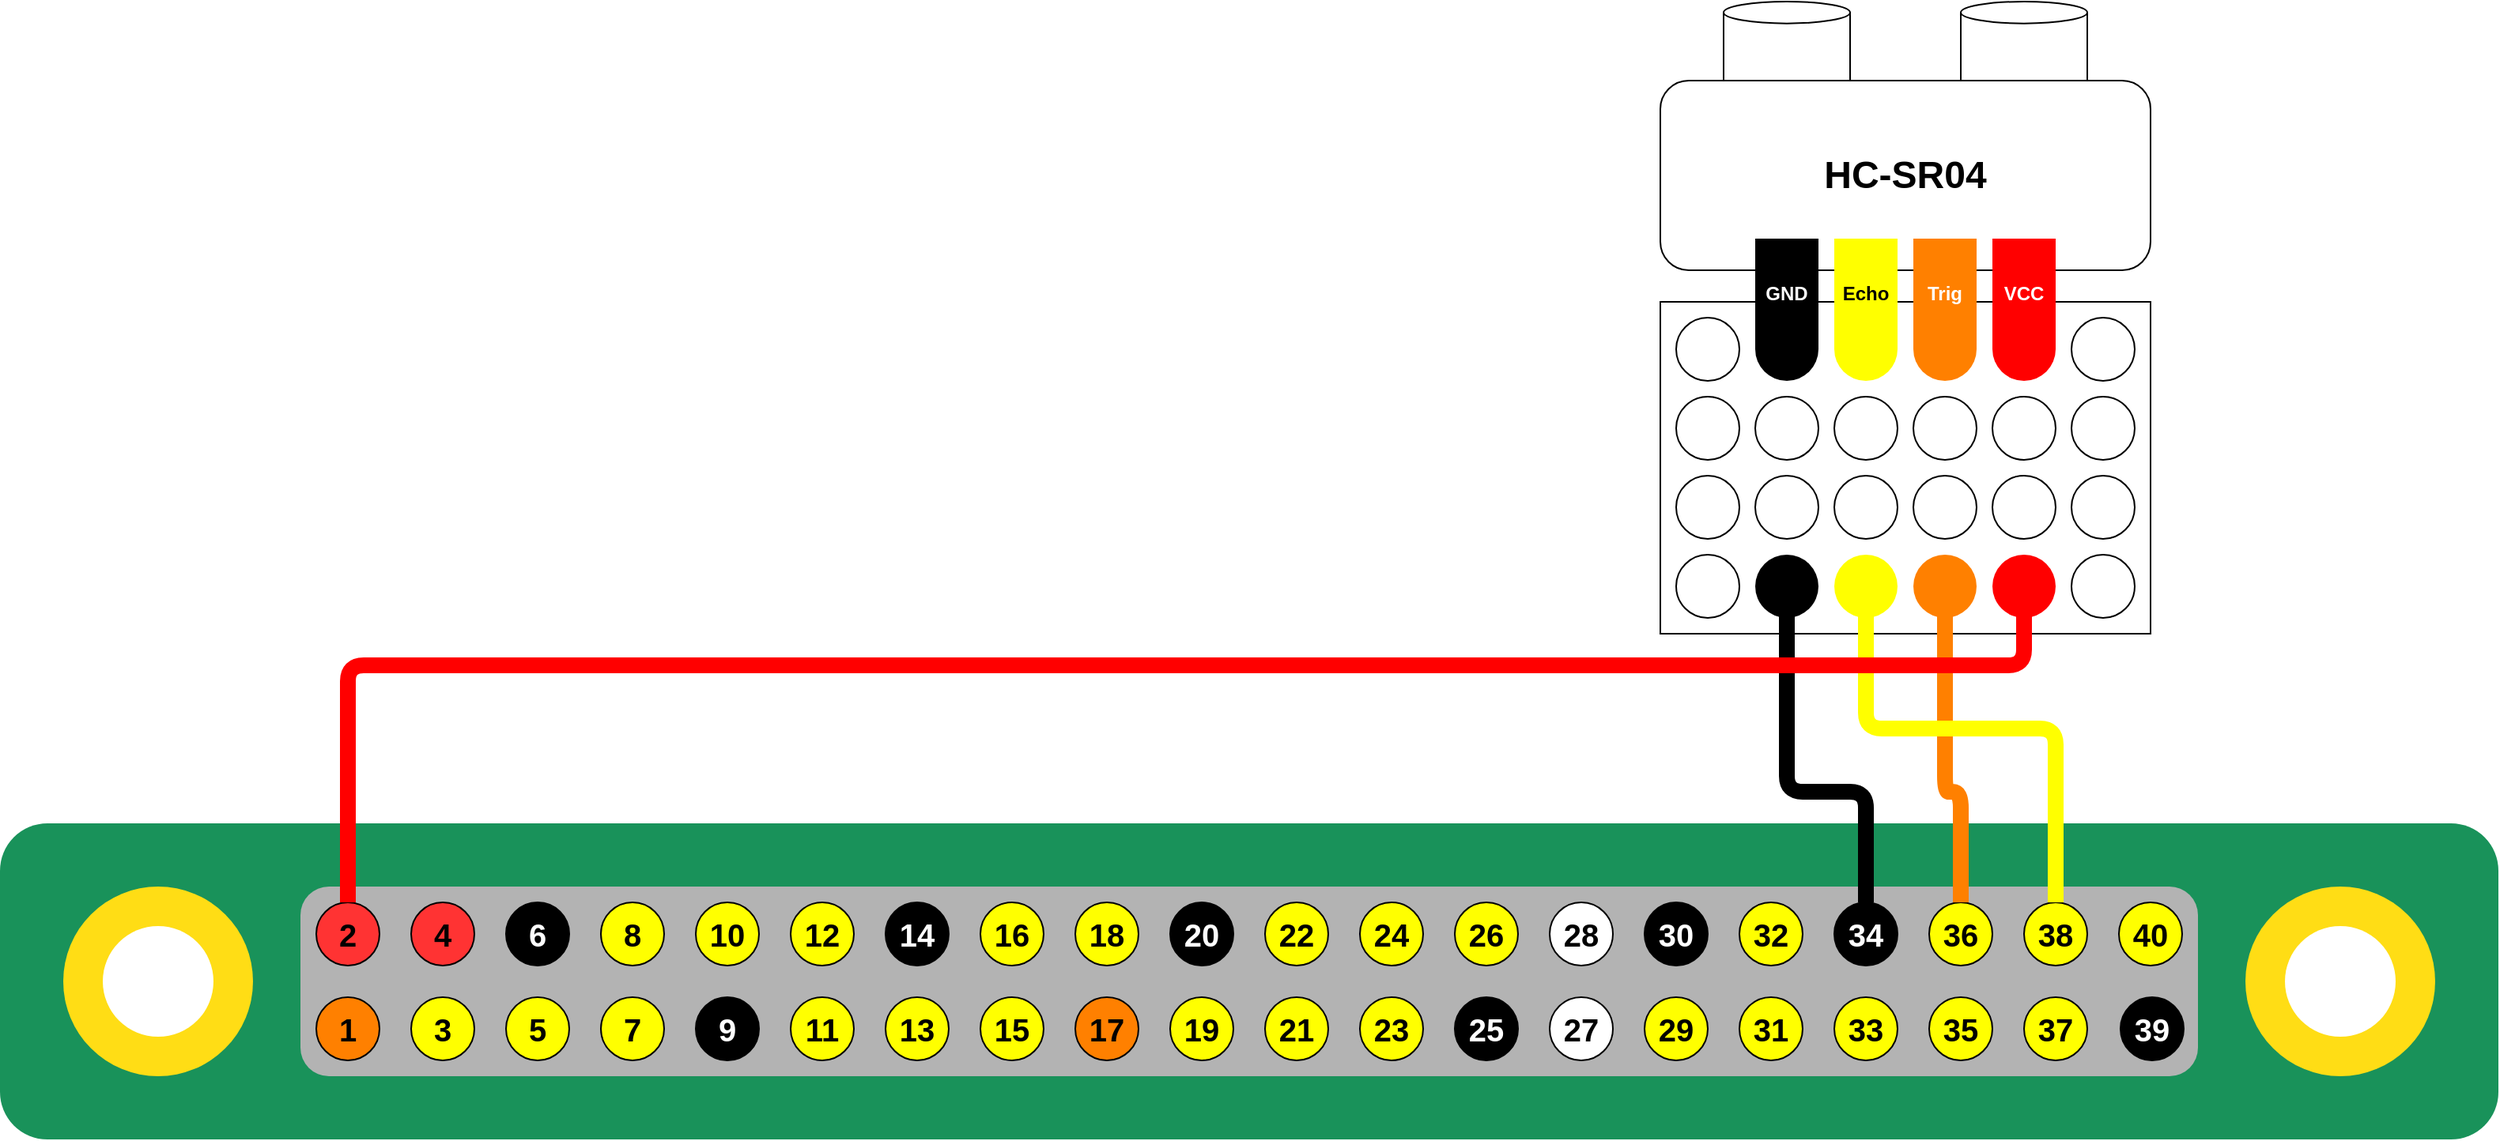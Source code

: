 <mxfile version="13.8.2" type="device"><diagram id="X2C6NR_Gaot9cAwmx9xz" name="Page-1"><mxGraphModel dx="1797" dy="2169" grid="1" gridSize="10" guides="1" tooltips="1" connect="1" arrows="1" fold="1" page="1" pageScale="1" pageWidth="827" pageHeight="1169" math="0" shadow="0"><root><mxCell id="0"/><mxCell id="1" parent="0"/><mxCell id="dnCj9WmoC7e7LnWtOPQG-2" value="" style="shape=cylinder3;whiteSpace=wrap;html=1;boundedLbl=1;backgroundOutline=1;size=6.914;" vertex="1" parent="1"><mxGeometry x="1280" y="-480" width="80" height="80" as="geometry"/></mxCell><mxCell id="dnCj9WmoC7e7LnWtOPQG-1" value="" style="shape=cylinder3;whiteSpace=wrap;html=1;boundedLbl=1;backgroundOutline=1;size=6.914;fillColor=#FFFFFF;" vertex="1" parent="1"><mxGeometry x="1130" y="-480" width="80" height="80" as="geometry"/></mxCell><mxCell id="PQASCqEeA4kmqYuBSG_y-1" value="" style="group" parent="1" vertex="1" connectable="0"><mxGeometry x="40" y="40" width="1580" height="200" as="geometry"/></mxCell><mxCell id="PQASCqEeA4kmqYuBSG_y-2" value="" style="rounded=1;whiteSpace=wrap;html=1;labelBackgroundColor=none;fontSize=20;fontColor=#FFFFFF;fillColor=#19925a;strokeColor=none;" parent="PQASCqEeA4kmqYuBSG_y-1" vertex="1"><mxGeometry width="1580" height="200" as="geometry"/></mxCell><mxCell id="PQASCqEeA4kmqYuBSG_y-3" value="" style="rounded=1;whiteSpace=wrap;html=1;labelBackgroundColor=none;fontSize=20;fontColor=#FFFFFF;fillColor=#B3B3B3;strokeColor=none;" parent="PQASCqEeA4kmqYuBSG_y-1" vertex="1"><mxGeometry x="190" y="40" width="1200" height="120" as="geometry"/></mxCell><mxCell id="PQASCqEeA4kmqYuBSG_y-4" value="" style="ellipse;whiteSpace=wrap;html=1;aspect=fixed;labelBackgroundColor=none;fontSize=20;fontColor=#FFFFFF;strokeColor=none;fillColor=#FFDD15;" parent="PQASCqEeA4kmqYuBSG_y-1" vertex="1"><mxGeometry x="40" y="40" width="120" height="120" as="geometry"/></mxCell><mxCell id="PQASCqEeA4kmqYuBSG_y-5" value="" style="ellipse;whiteSpace=wrap;html=1;aspect=fixed;labelBackgroundColor=none;fontSize=20;fontColor=#FFFFFF;fillColor=#FFFFFF;strokeColor=none;" parent="PQASCqEeA4kmqYuBSG_y-1" vertex="1"><mxGeometry x="65" y="65" width="70" height="70" as="geometry"/></mxCell><mxCell id="PQASCqEeA4kmqYuBSG_y-6" value="" style="ellipse;whiteSpace=wrap;html=1;aspect=fixed;labelBackgroundColor=none;fontSize=20;fontColor=#FFFFFF;strokeColor=none;fillColor=#FFDD15;" parent="PQASCqEeA4kmqYuBSG_y-1" vertex="1"><mxGeometry x="1420" y="40" width="120" height="120" as="geometry"/></mxCell><mxCell id="PQASCqEeA4kmqYuBSG_y-7" value="" style="ellipse;whiteSpace=wrap;html=1;aspect=fixed;labelBackgroundColor=none;fontSize=20;fontColor=#FFFFFF;fillColor=#FFFFFF;strokeColor=none;" parent="PQASCqEeA4kmqYuBSG_y-1" vertex="1"><mxGeometry x="1445" y="65" width="70" height="70" as="geometry"/></mxCell><mxCell id="PQASCqEeA4kmqYuBSG_y-8" value="1" style="ellipse;whiteSpace=wrap;html=1;aspect=fixed;fontStyle=1;fontSize=20;fillColor=#FF8000;" parent="1" vertex="1"><mxGeometry x="240" y="150" width="40" height="40" as="geometry"/></mxCell><mxCell id="PQASCqEeA4kmqYuBSG_y-9" value="2" style="ellipse;whiteSpace=wrap;html=1;aspect=fixed;fontStyle=1;fontSize=20;fillColor=#FF3333;" parent="1" vertex="1"><mxGeometry x="240" y="90" width="40" height="40" as="geometry"/></mxCell><mxCell id="PQASCqEeA4kmqYuBSG_y-10" value="3" style="ellipse;whiteSpace=wrap;html=1;aspect=fixed;fontStyle=1;fontSize=20;fillColor=#FFFF00;" parent="1" vertex="1"><mxGeometry x="300" y="150" width="40" height="40" as="geometry"/></mxCell><mxCell id="PQASCqEeA4kmqYuBSG_y-11" value="5" style="ellipse;whiteSpace=wrap;html=1;aspect=fixed;fontStyle=1;fontSize=20;fillColor=#FFFF00;" parent="1" vertex="1"><mxGeometry x="360" y="150" width="40" height="40" as="geometry"/></mxCell><mxCell id="PQASCqEeA4kmqYuBSG_y-12" value="9" style="ellipse;whiteSpace=wrap;html=1;aspect=fixed;fontStyle=1;fontSize=20;fillColor=#000000;labelBackgroundColor=none;fontColor=#FFFFFF;" parent="1" vertex="1"><mxGeometry x="480" y="150" width="40" height="40" as="geometry"/></mxCell><mxCell id="PQASCqEeA4kmqYuBSG_y-13" value="11" style="ellipse;whiteSpace=wrap;html=1;aspect=fixed;fontStyle=1;fontSize=20;fillColor=#FFFF00;" parent="1" vertex="1"><mxGeometry x="540" y="150" width="40" height="40" as="geometry"/></mxCell><mxCell id="PQASCqEeA4kmqYuBSG_y-14" value="13" style="ellipse;whiteSpace=wrap;html=1;aspect=fixed;fontStyle=1;fontSize=20;fillColor=#FFFF00;" parent="1" vertex="1"><mxGeometry x="600" y="150" width="40" height="40" as="geometry"/></mxCell><mxCell id="PQASCqEeA4kmqYuBSG_y-15" value="15" style="ellipse;whiteSpace=wrap;html=1;aspect=fixed;fontStyle=1;fontSize=20;fillColor=#FFFF00;" parent="1" vertex="1"><mxGeometry x="660" y="150" width="40" height="40" as="geometry"/></mxCell><mxCell id="PQASCqEeA4kmqYuBSG_y-16" value="17" style="ellipse;whiteSpace=wrap;html=1;aspect=fixed;fontStyle=1;fontSize=20;fillColor=#FF8000;" parent="1" vertex="1"><mxGeometry x="720" y="150" width="40" height="40" as="geometry"/></mxCell><mxCell id="PQASCqEeA4kmqYuBSG_y-17" value="19" style="ellipse;whiteSpace=wrap;html=1;aspect=fixed;fontStyle=1;fontSize=20;fillColor=#FFFF00;" parent="1" vertex="1"><mxGeometry x="780" y="150" width="40" height="40" as="geometry"/></mxCell><mxCell id="PQASCqEeA4kmqYuBSG_y-18" value="21" style="ellipse;whiteSpace=wrap;html=1;aspect=fixed;fontStyle=1;fontSize=20;fillColor=#FFFF00;" parent="1" vertex="1"><mxGeometry x="840" y="150" width="40" height="40" as="geometry"/></mxCell><mxCell id="PQASCqEeA4kmqYuBSG_y-19" value="23" style="ellipse;whiteSpace=wrap;html=1;aspect=fixed;fontStyle=1;fontSize=20;fillColor=#FFFF00;" parent="1" vertex="1"><mxGeometry x="900" y="150" width="40" height="40" as="geometry"/></mxCell><mxCell id="PQASCqEeA4kmqYuBSG_y-20" value="25" style="ellipse;whiteSpace=wrap;html=1;aspect=fixed;fontStyle=1;fontSize=20;fillColor=#000000;labelBackgroundColor=none;fontColor=#FFFFFF;" parent="1" vertex="1"><mxGeometry x="960" y="150" width="40" height="40" as="geometry"/></mxCell><mxCell id="PQASCqEeA4kmqYuBSG_y-21" value="27" style="ellipse;whiteSpace=wrap;html=1;aspect=fixed;fontStyle=1;fontSize=20;fillColor=#FFFFFF;" parent="1" vertex="1"><mxGeometry x="1020" y="150" width="40" height="40" as="geometry"/></mxCell><mxCell id="PQASCqEeA4kmqYuBSG_y-22" value="28" style="ellipse;whiteSpace=wrap;html=1;aspect=fixed;fontStyle=1;fontSize=20;fillColor=#FFFFFF;" parent="1" vertex="1"><mxGeometry x="1020" y="90" width="40" height="40" as="geometry"/></mxCell><mxCell id="PQASCqEeA4kmqYuBSG_y-23" value="7" style="ellipse;whiteSpace=wrap;html=1;aspect=fixed;fontStyle=1;fontSize=20;fillColor=#FFFF00;" parent="1" vertex="1"><mxGeometry x="420" y="150" width="40" height="40" as="geometry"/></mxCell><mxCell id="PQASCqEeA4kmqYuBSG_y-24" value="29" style="ellipse;whiteSpace=wrap;html=1;aspect=fixed;fontStyle=1;fontSize=20;fillColor=#FFFF00;" parent="1" vertex="1"><mxGeometry x="1080" y="150" width="40" height="40" as="geometry"/></mxCell><mxCell id="PQASCqEeA4kmqYuBSG_y-25" value="31" style="ellipse;whiteSpace=wrap;html=1;aspect=fixed;fontStyle=1;fontSize=20;fillColor=#FFFF00;" parent="1" vertex="1"><mxGeometry x="1140" y="150" width="40" height="40" as="geometry"/></mxCell><mxCell id="PQASCqEeA4kmqYuBSG_y-26" value="33" style="ellipse;whiteSpace=wrap;html=1;aspect=fixed;fontStyle=1;fontSize=20;fillColor=#FFFF00;" parent="1" vertex="1"><mxGeometry x="1200" y="150" width="40" height="40" as="geometry"/></mxCell><mxCell id="PQASCqEeA4kmqYuBSG_y-27" value="35" style="ellipse;whiteSpace=wrap;html=1;aspect=fixed;fontStyle=1;fontSize=20;fillColor=#FFFF00;" parent="1" vertex="1"><mxGeometry x="1260" y="150" width="40" height="40" as="geometry"/></mxCell><mxCell id="PQASCqEeA4kmqYuBSG_y-28" value="37" style="ellipse;whiteSpace=wrap;html=1;aspect=fixed;fontStyle=1;fontSize=20;fillColor=#FFFF00;" parent="1" vertex="1"><mxGeometry x="1320" y="150" width="40" height="40" as="geometry"/></mxCell><mxCell id="PQASCqEeA4kmqYuBSG_y-29" value="39" style="ellipse;whiteSpace=wrap;html=1;aspect=fixed;fontStyle=1;fontSize=20;fillColor=#000000;labelBackgroundColor=none;fontColor=#FFFFFF;" parent="1" vertex="1"><mxGeometry x="1381" y="150" width="40" height="40" as="geometry"/></mxCell><mxCell id="PQASCqEeA4kmqYuBSG_y-30" value="4" style="ellipse;whiteSpace=wrap;html=1;aspect=fixed;fontStyle=1;fontSize=20;fillColor=#FF3333;" parent="1" vertex="1"><mxGeometry x="300" y="90" width="40" height="40" as="geometry"/></mxCell><mxCell id="PQASCqEeA4kmqYuBSG_y-31" value="6" style="ellipse;whiteSpace=wrap;html=1;aspect=fixed;fontStyle=1;fontSize=20;fillColor=#000000;labelBackgroundColor=none;fontColor=#FFFFFF;" parent="1" vertex="1"><mxGeometry x="360" y="90" width="40" height="40" as="geometry"/></mxCell><mxCell id="PQASCqEeA4kmqYuBSG_y-32" value="8" style="ellipse;whiteSpace=wrap;html=1;aspect=fixed;fontStyle=1;fontSize=20;fillColor=#FFFF00;" parent="1" vertex="1"><mxGeometry x="420" y="90" width="40" height="40" as="geometry"/></mxCell><mxCell id="PQASCqEeA4kmqYuBSG_y-33" value="10" style="ellipse;whiteSpace=wrap;html=1;aspect=fixed;fontStyle=1;fontSize=20;fillColor=#FFFF00;" parent="1" vertex="1"><mxGeometry x="480" y="90" width="40" height="40" as="geometry"/></mxCell><mxCell id="PQASCqEeA4kmqYuBSG_y-34" value="12" style="ellipse;whiteSpace=wrap;html=1;aspect=fixed;fontStyle=1;fontSize=20;fillColor=#FFFF00;" parent="1" vertex="1"><mxGeometry x="540" y="90" width="40" height="40" as="geometry"/></mxCell><mxCell id="PQASCqEeA4kmqYuBSG_y-35" value="14" style="ellipse;whiteSpace=wrap;html=1;aspect=fixed;fontStyle=1;fontSize=20;fillColor=#000000;labelBackgroundColor=none;fontColor=#FFFFFF;" parent="1" vertex="1"><mxGeometry x="600" y="90" width="40" height="40" as="geometry"/></mxCell><mxCell id="PQASCqEeA4kmqYuBSG_y-36" value="16" style="ellipse;whiteSpace=wrap;html=1;aspect=fixed;fontStyle=1;fontSize=20;fillColor=#FFFF00;" parent="1" vertex="1"><mxGeometry x="660" y="90" width="40" height="40" as="geometry"/></mxCell><mxCell id="PQASCqEeA4kmqYuBSG_y-37" value="18" style="ellipse;whiteSpace=wrap;html=1;aspect=fixed;fontStyle=1;fontSize=20;fillColor=#FFFF00;" parent="1" vertex="1"><mxGeometry x="720" y="90" width="40" height="40" as="geometry"/></mxCell><mxCell id="PQASCqEeA4kmqYuBSG_y-38" value="20" style="ellipse;whiteSpace=wrap;html=1;aspect=fixed;fontStyle=1;fontSize=20;fillColor=#000000;labelBackgroundColor=none;fontColor=#FFFFFF;" parent="1" vertex="1"><mxGeometry x="780" y="90" width="40" height="40" as="geometry"/></mxCell><mxCell id="PQASCqEeA4kmqYuBSG_y-39" value="22" style="ellipse;whiteSpace=wrap;html=1;aspect=fixed;fontStyle=1;fontSize=20;fillColor=#FFFF00;" parent="1" vertex="1"><mxGeometry x="840" y="90" width="40" height="40" as="geometry"/></mxCell><mxCell id="PQASCqEeA4kmqYuBSG_y-40" value="24" style="ellipse;whiteSpace=wrap;html=1;aspect=fixed;fontStyle=1;fontSize=20;fillColor=#FFFF00;" parent="1" vertex="1"><mxGeometry x="900" y="90" width="40" height="40" as="geometry"/></mxCell><mxCell id="PQASCqEeA4kmqYuBSG_y-41" value="26" style="ellipse;whiteSpace=wrap;html=1;aspect=fixed;fontStyle=1;fontSize=20;fillColor=#FFFF00;" parent="1" vertex="1"><mxGeometry x="960" y="90" width="40" height="40" as="geometry"/></mxCell><mxCell id="PQASCqEeA4kmqYuBSG_y-42" value="30" style="ellipse;whiteSpace=wrap;html=1;aspect=fixed;fontStyle=1;fontSize=20;fillColor=#000000;labelBackgroundColor=none;fontColor=#FFFFFF;" parent="1" vertex="1"><mxGeometry x="1080" y="90" width="40" height="40" as="geometry"/></mxCell><mxCell id="PQASCqEeA4kmqYuBSG_y-43" value="32" style="ellipse;whiteSpace=wrap;html=1;aspect=fixed;fontStyle=1;fontSize=20;fillColor=#FFFF00;" parent="1" vertex="1"><mxGeometry x="1140" y="90" width="40" height="40" as="geometry"/></mxCell><mxCell id="PQASCqEeA4kmqYuBSG_y-44" value="34" style="ellipse;whiteSpace=wrap;html=1;aspect=fixed;fontStyle=1;fontSize=20;fillColor=#000000;labelBackgroundColor=none;fontColor=#FFFFFF;" parent="1" vertex="1"><mxGeometry x="1200" y="90" width="40" height="40" as="geometry"/></mxCell><mxCell id="PQASCqEeA4kmqYuBSG_y-45" value="36" style="ellipse;whiteSpace=wrap;html=1;aspect=fixed;fontStyle=1;fontSize=20;fillColor=#FFFF00;" parent="1" vertex="1"><mxGeometry x="1260" y="90" width="40" height="40" as="geometry"/></mxCell><mxCell id="PQASCqEeA4kmqYuBSG_y-46" value="38" style="ellipse;whiteSpace=wrap;html=1;aspect=fixed;fontStyle=1;fontSize=20;fillColor=#FFFF00;" parent="1" vertex="1"><mxGeometry x="1320" y="90" width="40" height="40" as="geometry"/></mxCell><mxCell id="PQASCqEeA4kmqYuBSG_y-47" value="40" style="ellipse;whiteSpace=wrap;html=1;aspect=fixed;fontStyle=1;fontSize=20;fillColor=#FFFF00;" parent="1" vertex="1"><mxGeometry x="1380" y="90" width="40" height="40" as="geometry"/></mxCell><mxCell id="MZWyaO3cpZVf1BHVftDf-1" value="HC-SR04" style="rounded=1;whiteSpace=wrap;html=1;fontSize=24;fontStyle=1" parent="1" vertex="1"><mxGeometry x="1090" y="-430" width="310" height="120" as="geometry"/></mxCell><mxCell id="MZWyaO3cpZVf1BHVftDf-5" value="" style="group" parent="1" vertex="1" connectable="0"><mxGeometry x="1090" y="-290" width="310" height="210" as="geometry"/></mxCell><mxCell id="MZWyaO3cpZVf1BHVftDf-6" value="" style="rounded=0;whiteSpace=wrap;html=1;" parent="MZWyaO3cpZVf1BHVftDf-5" vertex="1"><mxGeometry width="310" height="210" as="geometry"/></mxCell><mxCell id="MZWyaO3cpZVf1BHVftDf-7" value="" style="ellipse;whiteSpace=wrap;html=1;aspect=fixed;fillColor=none;" parent="MZWyaO3cpZVf1BHVftDf-5" vertex="1"><mxGeometry x="10" y="160" width="40" height="40" as="geometry"/></mxCell><mxCell id="MZWyaO3cpZVf1BHVftDf-8" value="" style="ellipse;whiteSpace=wrap;html=1;aspect=fixed;fillColor=none;" parent="MZWyaO3cpZVf1BHVftDf-5" vertex="1"><mxGeometry x="10" y="110" width="40" height="40" as="geometry"/></mxCell><mxCell id="MZWyaO3cpZVf1BHVftDf-9" value="" style="ellipse;whiteSpace=wrap;html=1;aspect=fixed;" parent="MZWyaO3cpZVf1BHVftDf-5" vertex="1"><mxGeometry x="10" y="60" width="40" height="40" as="geometry"/></mxCell><mxCell id="MZWyaO3cpZVf1BHVftDf-10" value="" style="ellipse;whiteSpace=wrap;html=1;aspect=fixed;fillColor=none;" parent="MZWyaO3cpZVf1BHVftDf-5" vertex="1"><mxGeometry x="10" y="10" width="40" height="40" as="geometry"/></mxCell><mxCell id="MZWyaO3cpZVf1BHVftDf-11" value="" style="ellipse;whiteSpace=wrap;html=1;aspect=fixed;fillColor=#000000;strokeColor=none;" parent="MZWyaO3cpZVf1BHVftDf-5" vertex="1"><mxGeometry x="60" y="10" width="40" height="40" as="geometry"/></mxCell><mxCell id="MZWyaO3cpZVf1BHVftDf-12" value="" style="ellipse;whiteSpace=wrap;html=1;aspect=fixed;fillColor=none;" parent="MZWyaO3cpZVf1BHVftDf-5" vertex="1"><mxGeometry x="60" y="60" width="40" height="40" as="geometry"/></mxCell><mxCell id="MZWyaO3cpZVf1BHVftDf-13" value="" style="ellipse;whiteSpace=wrap;html=1;aspect=fixed;fillColor=none;" parent="MZWyaO3cpZVf1BHVftDf-5" vertex="1"><mxGeometry x="60" y="110" width="40" height="40" as="geometry"/></mxCell><mxCell id="MZWyaO3cpZVf1BHVftDf-14" value="" style="ellipse;whiteSpace=wrap;html=1;aspect=fixed;fillColor=#000000;strokeColor=none;" parent="MZWyaO3cpZVf1BHVftDf-5" vertex="1"><mxGeometry x="60" y="160" width="40" height="40" as="geometry"/></mxCell><mxCell id="MZWyaO3cpZVf1BHVftDf-15" value="" style="ellipse;whiteSpace=wrap;html=1;aspect=fixed;strokeColor=none;fillColor=#FFFF00;" parent="MZWyaO3cpZVf1BHVftDf-5" vertex="1"><mxGeometry x="110" y="10" width="40" height="40" as="geometry"/></mxCell><mxCell id="MZWyaO3cpZVf1BHVftDf-16" value="" style="ellipse;whiteSpace=wrap;html=1;aspect=fixed;fillColor=none;" parent="MZWyaO3cpZVf1BHVftDf-5" vertex="1"><mxGeometry x="110" y="60" width="40" height="40" as="geometry"/></mxCell><mxCell id="MZWyaO3cpZVf1BHVftDf-17" value="" style="ellipse;whiteSpace=wrap;html=1;aspect=fixed;fillColor=none;" parent="MZWyaO3cpZVf1BHVftDf-5" vertex="1"><mxGeometry x="110" y="110" width="40" height="40" as="geometry"/></mxCell><mxCell id="MZWyaO3cpZVf1BHVftDf-18" value="" style="ellipse;whiteSpace=wrap;html=1;aspect=fixed;strokeColor=none;fillColor=#FFFF00;" parent="MZWyaO3cpZVf1BHVftDf-5" vertex="1"><mxGeometry x="110" y="160" width="40" height="40" as="geometry"/></mxCell><mxCell id="MZWyaO3cpZVf1BHVftDf-19" value="" style="ellipse;whiteSpace=wrap;html=1;aspect=fixed;fillColor=#FF8000;strokeColor=none;" parent="MZWyaO3cpZVf1BHVftDf-5" vertex="1"><mxGeometry x="160" y="10" width="40" height="40" as="geometry"/></mxCell><mxCell id="MZWyaO3cpZVf1BHVftDf-20" value="" style="ellipse;whiteSpace=wrap;html=1;aspect=fixed;" parent="MZWyaO3cpZVf1BHVftDf-5" vertex="1"><mxGeometry x="160" y="60" width="40" height="40" as="geometry"/></mxCell><mxCell id="MZWyaO3cpZVf1BHVftDf-21" value="" style="ellipse;whiteSpace=wrap;html=1;aspect=fixed;" parent="MZWyaO3cpZVf1BHVftDf-5" vertex="1"><mxGeometry x="160" y="110" width="40" height="40" as="geometry"/></mxCell><mxCell id="MZWyaO3cpZVf1BHVftDf-22" value="" style="ellipse;whiteSpace=wrap;html=1;aspect=fixed;fillColor=#FF8000;strokeColor=none;" parent="MZWyaO3cpZVf1BHVftDf-5" vertex="1"><mxGeometry x="160" y="160" width="40" height="40" as="geometry"/></mxCell><mxCell id="MZWyaO3cpZVf1BHVftDf-23" value="" style="ellipse;whiteSpace=wrap;html=1;aspect=fixed;strokeColor=none;fillColor=#FF0000;" parent="MZWyaO3cpZVf1BHVftDf-5" vertex="1"><mxGeometry x="210" y="10" width="40" height="40" as="geometry"/></mxCell><mxCell id="MZWyaO3cpZVf1BHVftDf-24" value="" style="ellipse;whiteSpace=wrap;html=1;aspect=fixed;" parent="MZWyaO3cpZVf1BHVftDf-5" vertex="1"><mxGeometry x="210" y="60" width="40" height="40" as="geometry"/></mxCell><mxCell id="MZWyaO3cpZVf1BHVftDf-25" value="" style="ellipse;whiteSpace=wrap;html=1;aspect=fixed;" parent="MZWyaO3cpZVf1BHVftDf-5" vertex="1"><mxGeometry x="210" y="110" width="40" height="40" as="geometry"/></mxCell><mxCell id="MZWyaO3cpZVf1BHVftDf-26" value="" style="ellipse;whiteSpace=wrap;html=1;aspect=fixed;strokeColor=none;fillColor=#FF0000;" parent="MZWyaO3cpZVf1BHVftDf-5" vertex="1"><mxGeometry x="210" y="160" width="40" height="40" as="geometry"/></mxCell><mxCell id="MZWyaO3cpZVf1BHVftDf-27" value="" style="ellipse;whiteSpace=wrap;html=1;aspect=fixed;" parent="MZWyaO3cpZVf1BHVftDf-5" vertex="1"><mxGeometry x="260" y="10" width="40" height="40" as="geometry"/></mxCell><mxCell id="MZWyaO3cpZVf1BHVftDf-28" value="" style="ellipse;whiteSpace=wrap;html=1;aspect=fixed;" parent="MZWyaO3cpZVf1BHVftDf-5" vertex="1"><mxGeometry x="260" y="60" width="40" height="40" as="geometry"/></mxCell><mxCell id="MZWyaO3cpZVf1BHVftDf-29" value="" style="ellipse;whiteSpace=wrap;html=1;aspect=fixed;" parent="MZWyaO3cpZVf1BHVftDf-5" vertex="1"><mxGeometry x="260" y="110" width="40" height="40" as="geometry"/></mxCell><mxCell id="MZWyaO3cpZVf1BHVftDf-30" value="" style="ellipse;whiteSpace=wrap;html=1;aspect=fixed;" parent="MZWyaO3cpZVf1BHVftDf-5" vertex="1"><mxGeometry x="260" y="160" width="40" height="40" as="geometry"/></mxCell><mxCell id="dnCj9WmoC7e7LnWtOPQG-5" value="&lt;b&gt;&lt;font color=&quot;#ffffff&quot;&gt;Trig&lt;/font&gt;&lt;/b&gt;" style="rounded=0;whiteSpace=wrap;html=1;strokeColor=none;fillColor=#FF8000;" vertex="1" parent="MZWyaO3cpZVf1BHVftDf-5"><mxGeometry x="160" y="-40" width="40" height="70" as="geometry"/></mxCell><mxCell id="dnCj9WmoC7e7LnWtOPQG-6" value="&lt;b&gt;&lt;font&gt;Echo&lt;/font&gt;&lt;/b&gt;" style="rounded=0;whiteSpace=wrap;html=1;strokeColor=none;fillColor=#FFFF00;" vertex="1" parent="MZWyaO3cpZVf1BHVftDf-5"><mxGeometry x="110" y="-40" width="40" height="70" as="geometry"/></mxCell><mxCell id="MZWyaO3cpZVf1BHVftDf-31" value="" style="endArrow=none;html=1;fontSize=20;strokeWidth=10;entryX=0.5;entryY=0;entryDx=0;entryDy=0;" parent="1" target="PQASCqEeA4kmqYuBSG_y-44" edge="1"><mxGeometry width="50" height="50" relative="1" as="geometry"><mxPoint x="1170" y="-113" as="sourcePoint"/><mxPoint x="-20" y="130" as="targetPoint"/><Array as="points"><mxPoint x="1170" y="20"/><mxPoint x="1220" y="20"/></Array></mxGeometry></mxCell><mxCell id="MZWyaO3cpZVf1BHVftDf-32" value="" style="endArrow=none;html=1;fontSize=20;strokeWidth=10;strokeColor=#FF8000;entryX=0.5;entryY=0.45;entryDx=0;entryDy=0;exitX=0.5;exitY=0;exitDx=0;exitDy=0;entryPerimeter=0;" parent="1" source="PQASCqEeA4kmqYuBSG_y-45" target="MZWyaO3cpZVf1BHVftDf-22" edge="1"><mxGeometry width="50" height="50" relative="1" as="geometry"><mxPoint x="410" y="-10" as="sourcePoint"/><mxPoint x="590" y="250" as="targetPoint"/><Array as="points"><mxPoint x="1280" y="20"/><mxPoint x="1270" y="20"/><mxPoint x="1270" y="-40"/></Array></mxGeometry></mxCell><mxCell id="dnCj9WmoC7e7LnWtOPQG-3" value="&lt;b&gt;&lt;font color=&quot;#ffffff&quot;&gt;GND&lt;/font&gt;&lt;/b&gt;" style="rounded=0;whiteSpace=wrap;html=1;fillColor=#000000;strokeColor=none;" vertex="1" parent="1"><mxGeometry x="1150" y="-330" width="40" height="70" as="geometry"/></mxCell><mxCell id="dnCj9WmoC7e7LnWtOPQG-4" value="&lt;b&gt;&lt;font color=&quot;#ffffff&quot;&gt;VCC&lt;/font&gt;&lt;/b&gt;" style="rounded=0;whiteSpace=wrap;html=1;fillColor=#FF0000;strokeColor=none;" vertex="1" parent="1"><mxGeometry x="1300" y="-330" width="40" height="70" as="geometry"/></mxCell><mxCell id="dnCj9WmoC7e7LnWtOPQG-7" value="" style="endArrow=none;html=1;fontSize=20;strokeWidth=10;entryX=0.5;entryY=0.55;entryDx=0;entryDy=0;exitX=0.5;exitY=0;exitDx=0;exitDy=0;strokeColor=#FFFF00;entryPerimeter=0;" edge="1" parent="1" source="PQASCqEeA4kmqYuBSG_y-46" target="MZWyaO3cpZVf1BHVftDf-18"><mxGeometry width="50" height="50" relative="1" as="geometry"><mxPoint x="1350.0" y="100" as="sourcePoint"/><mxPoint x="1340.0" y="-102" as="targetPoint"/><Array as="points"><mxPoint x="1340" y="-20"/><mxPoint x="1220" y="-20"/></Array></mxGeometry></mxCell><mxCell id="MZWyaO3cpZVf1BHVftDf-33" value="" style="endArrow=none;html=1;fontSize=20;strokeWidth=10;strokeColor=#FF0000;entryX=0.5;entryY=0;entryDx=0;entryDy=0;exitX=0.5;exitY=0.3;exitDx=0;exitDy=0;exitPerimeter=0;" parent="1" source="MZWyaO3cpZVf1BHVftDf-26" target="PQASCqEeA4kmqYuBSG_y-9" edge="1"><mxGeometry width="50" height="50" relative="1" as="geometry"><mxPoint x="1330" y="20" as="sourcePoint"/><mxPoint x="330" y="320" as="targetPoint"/><Array as="points"><mxPoint x="1320" y="-60"/><mxPoint x="260" y="-60"/></Array></mxGeometry></mxCell></root></mxGraphModel></diagram></mxfile>